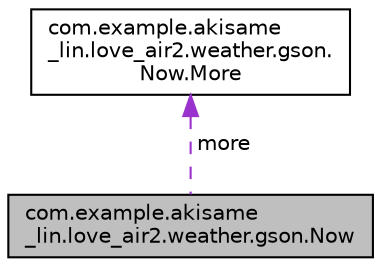 digraph "com.example.akisame_lin.love_air2.weather.gson.Now"
{
 // LATEX_PDF_SIZE
  edge [fontname="Helvetica",fontsize="10",labelfontname="Helvetica",labelfontsize="10"];
  node [fontname="Helvetica",fontsize="10",shape=record];
  Node1 [label="com.example.akisame\l_lin.love_air2.weather.gson.Now",height=0.2,width=0.4,color="black", fillcolor="grey75", style="filled", fontcolor="black",tooltip=" "];
  Node2 -> Node1 [dir="back",color="darkorchid3",fontsize="10",style="dashed",label=" more" ];
  Node2 [label="com.example.akisame\l_lin.love_air2.weather.gson.\lNow.More",height=0.2,width=0.4,color="black", fillcolor="white", style="filled",URL="$classcom_1_1example_1_1akisame__lin_1_1love__air2_1_1weather_1_1gson_1_1_now_1_1_more.html",tooltip=" "];
}
